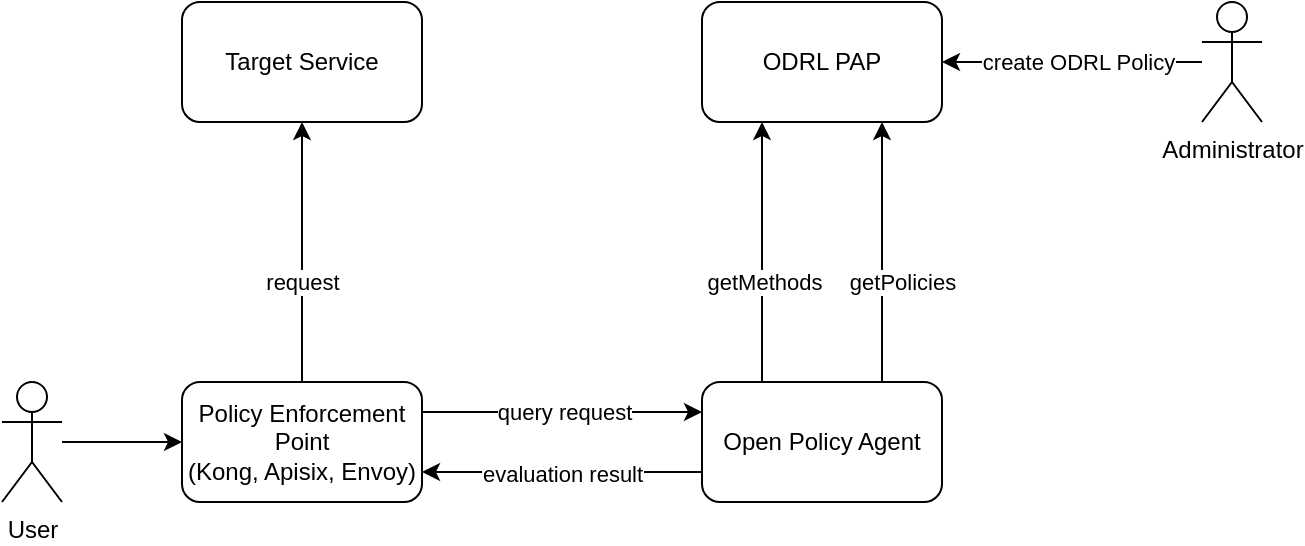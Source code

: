 <mxfile version="24.0.7" type="device">
  <diagram name="Page-1" id="XiNQi3MD_Eawfd6cl3Mb">
    <mxGraphModel dx="1669" dy="437" grid="1" gridSize="10" guides="1" tooltips="1" connect="1" arrows="1" fold="1" page="1" pageScale="1" pageWidth="850" pageHeight="1100" math="0" shadow="0">
      <root>
        <mxCell id="0" />
        <mxCell id="1" parent="0" />
        <mxCell id="BgCJaiuoZDFU1bR-Cb24-1" value="Open Policy Agent" style="rounded=1;whiteSpace=wrap;html=1;" vertex="1" parent="1">
          <mxGeometry x="320" y="410" width="120" height="60" as="geometry" />
        </mxCell>
        <mxCell id="BgCJaiuoZDFU1bR-Cb24-2" value="ODRL PAP" style="rounded=1;whiteSpace=wrap;html=1;" vertex="1" parent="1">
          <mxGeometry x="320" y="220" width="120" height="60" as="geometry" />
        </mxCell>
        <mxCell id="BgCJaiuoZDFU1bR-Cb24-3" value="" style="endArrow=classic;html=1;rounded=0;entryX=0.75;entryY=1;entryDx=0;entryDy=0;exitX=0.75;exitY=0;exitDx=0;exitDy=0;" edge="1" parent="1" source="BgCJaiuoZDFU1bR-Cb24-1" target="BgCJaiuoZDFU1bR-Cb24-2">
          <mxGeometry width="50" height="50" relative="1" as="geometry">
            <mxPoint x="280" y="410" as="sourcePoint" />
            <mxPoint x="330" y="360" as="targetPoint" />
          </mxGeometry>
        </mxCell>
        <mxCell id="BgCJaiuoZDFU1bR-Cb24-4" value="getPolicies" style="edgeLabel;html=1;align=center;verticalAlign=middle;resizable=0;points=[];" vertex="1" connectable="0" parent="BgCJaiuoZDFU1bR-Cb24-3">
          <mxGeometry x="-0.231" y="-1" relative="1" as="geometry">
            <mxPoint x="9" as="offset" />
          </mxGeometry>
        </mxCell>
        <mxCell id="BgCJaiuoZDFU1bR-Cb24-5" value="" style="endArrow=classic;html=1;rounded=0;exitX=0.25;exitY=0;exitDx=0;exitDy=0;entryX=0.25;entryY=1;entryDx=0;entryDy=0;" edge="1" parent="1" source="BgCJaiuoZDFU1bR-Cb24-1" target="BgCJaiuoZDFU1bR-Cb24-2">
          <mxGeometry width="50" height="50" relative="1" as="geometry">
            <mxPoint x="160" y="340" as="sourcePoint" />
            <mxPoint x="210" y="290" as="targetPoint" />
          </mxGeometry>
        </mxCell>
        <mxCell id="BgCJaiuoZDFU1bR-Cb24-6" value="getMethods" style="edgeLabel;html=1;align=center;verticalAlign=middle;resizable=0;points=[];" vertex="1" connectable="0" parent="BgCJaiuoZDFU1bR-Cb24-5">
          <mxGeometry x="-0.185" y="-1" relative="1" as="geometry">
            <mxPoint y="3" as="offset" />
          </mxGeometry>
        </mxCell>
        <mxCell id="BgCJaiuoZDFU1bR-Cb24-7" value="&lt;div&gt;Policy Enforcement Point&lt;/div&gt;&lt;div&gt;(Kong, Apisix, Envoy)&lt;br&gt;&lt;/div&gt;" style="rounded=1;whiteSpace=wrap;html=1;" vertex="1" parent="1">
          <mxGeometry x="60" y="410" width="120" height="60" as="geometry" />
        </mxCell>
        <mxCell id="BgCJaiuoZDFU1bR-Cb24-12" value="" style="edgeStyle=orthogonalEdgeStyle;rounded=0;orthogonalLoop=1;jettySize=auto;html=1;entryX=0;entryY=0.5;entryDx=0;entryDy=0;" edge="1" parent="1" source="BgCJaiuoZDFU1bR-Cb24-8" target="BgCJaiuoZDFU1bR-Cb24-7">
          <mxGeometry relative="1" as="geometry">
            <mxPoint x="120" y="360" as="targetPoint" />
          </mxGeometry>
        </mxCell>
        <mxCell id="BgCJaiuoZDFU1bR-Cb24-8" value="User" style="shape=umlActor;verticalLabelPosition=bottom;verticalAlign=top;html=1;outlineConnect=0;" vertex="1" parent="1">
          <mxGeometry x="-30" y="410" width="30" height="60" as="geometry" />
        </mxCell>
        <mxCell id="BgCJaiuoZDFU1bR-Cb24-13" value="" style="endArrow=classic;html=1;rounded=0;entryX=0;entryY=0.25;entryDx=0;entryDy=0;exitX=1;exitY=0.25;exitDx=0;exitDy=0;" edge="1" parent="1" source="BgCJaiuoZDFU1bR-Cb24-7" target="BgCJaiuoZDFU1bR-Cb24-1">
          <mxGeometry width="50" height="50" relative="1" as="geometry">
            <mxPoint x="210" y="430" as="sourcePoint" />
            <mxPoint x="260" y="380" as="targetPoint" />
          </mxGeometry>
        </mxCell>
        <mxCell id="BgCJaiuoZDFU1bR-Cb24-14" value="query request" style="edgeLabel;html=1;align=center;verticalAlign=middle;resizable=0;points=[];" vertex="1" connectable="0" parent="BgCJaiuoZDFU1bR-Cb24-13">
          <mxGeometry x="-0.182" relative="1" as="geometry">
            <mxPoint x="13" as="offset" />
          </mxGeometry>
        </mxCell>
        <mxCell id="BgCJaiuoZDFU1bR-Cb24-15" value="Target Service" style="rounded=1;whiteSpace=wrap;html=1;" vertex="1" parent="1">
          <mxGeometry x="60" y="220" width="120" height="60" as="geometry" />
        </mxCell>
        <mxCell id="BgCJaiuoZDFU1bR-Cb24-16" value="" style="endArrow=classic;html=1;rounded=0;entryX=0.5;entryY=1;entryDx=0;entryDy=0;exitX=0.5;exitY=0;exitDx=0;exitDy=0;" edge="1" parent="1" source="BgCJaiuoZDFU1bR-Cb24-7" target="BgCJaiuoZDFU1bR-Cb24-15">
          <mxGeometry width="50" height="50" relative="1" as="geometry">
            <mxPoint x="60" y="390" as="sourcePoint" />
            <mxPoint x="110" y="340" as="targetPoint" />
          </mxGeometry>
        </mxCell>
        <mxCell id="BgCJaiuoZDFU1bR-Cb24-17" value="request" style="edgeLabel;html=1;align=center;verticalAlign=middle;resizable=0;points=[];" vertex="1" connectable="0" parent="BgCJaiuoZDFU1bR-Cb24-16">
          <mxGeometry x="-0.224" relative="1" as="geometry">
            <mxPoint as="offset" />
          </mxGeometry>
        </mxCell>
        <mxCell id="BgCJaiuoZDFU1bR-Cb24-19" value="" style="endArrow=classic;html=1;rounded=0;exitX=0;exitY=0.75;exitDx=0;exitDy=0;entryX=1;entryY=0.75;entryDx=0;entryDy=0;" edge="1" parent="1" source="BgCJaiuoZDFU1bR-Cb24-1" target="BgCJaiuoZDFU1bR-Cb24-7">
          <mxGeometry width="50" height="50" relative="1" as="geometry">
            <mxPoint x="210" y="520" as="sourcePoint" />
            <mxPoint x="260" y="470" as="targetPoint" />
          </mxGeometry>
        </mxCell>
        <mxCell id="BgCJaiuoZDFU1bR-Cb24-20" value="evaluation result" style="edgeLabel;html=1;align=center;verticalAlign=middle;resizable=0;points=[];" vertex="1" connectable="0" parent="BgCJaiuoZDFU1bR-Cb24-19">
          <mxGeometry x="0.214" y="1" relative="1" as="geometry">
            <mxPoint x="15" as="offset" />
          </mxGeometry>
        </mxCell>
        <mxCell id="BgCJaiuoZDFU1bR-Cb24-21" value="Administrator" style="shape=umlActor;verticalLabelPosition=bottom;verticalAlign=top;html=1;outlineConnect=0;" vertex="1" parent="1">
          <mxGeometry x="570" y="220" width="30" height="60" as="geometry" />
        </mxCell>
        <mxCell id="BgCJaiuoZDFU1bR-Cb24-24" value="" style="endArrow=classic;html=1;rounded=0;entryX=1;entryY=0.5;entryDx=0;entryDy=0;" edge="1" parent="1" source="BgCJaiuoZDFU1bR-Cb24-21" target="BgCJaiuoZDFU1bR-Cb24-2">
          <mxGeometry width="50" height="50" relative="1" as="geometry">
            <mxPoint x="450" y="230" as="sourcePoint" />
            <mxPoint x="500" y="180" as="targetPoint" />
          </mxGeometry>
        </mxCell>
        <mxCell id="BgCJaiuoZDFU1bR-Cb24-25" value="create ODRL Policy" style="edgeLabel;html=1;align=center;verticalAlign=middle;resizable=0;points=[];" vertex="1" connectable="0" parent="BgCJaiuoZDFU1bR-Cb24-24">
          <mxGeometry x="0.156" relative="1" as="geometry">
            <mxPoint x="13" as="offset" />
          </mxGeometry>
        </mxCell>
      </root>
    </mxGraphModel>
  </diagram>
</mxfile>
